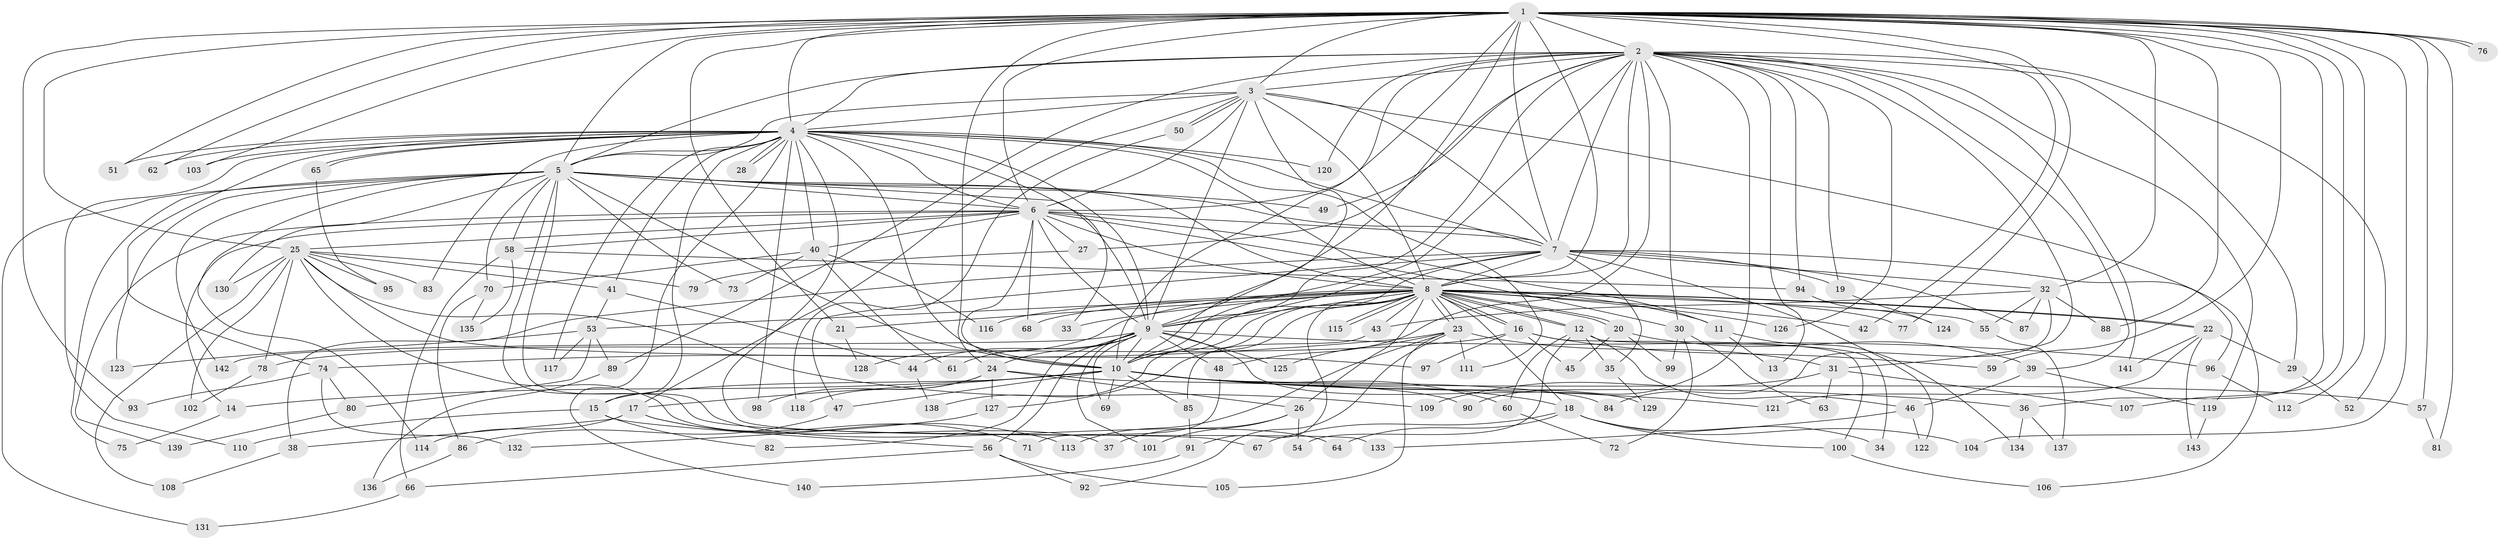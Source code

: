 // Generated by graph-tools (version 1.1) at 2025/10/02/27/25 16:10:56]
// undirected, 143 vertices, 311 edges
graph export_dot {
graph [start="1"]
  node [color=gray90,style=filled];
  1;
  2;
  3;
  4;
  5;
  6;
  7;
  8;
  9;
  10;
  11;
  12;
  13;
  14;
  15;
  16;
  17;
  18;
  19;
  20;
  21;
  22;
  23;
  24;
  25;
  26;
  27;
  28;
  29;
  30;
  31;
  32;
  33;
  34;
  35;
  36;
  37;
  38;
  39;
  40;
  41;
  42;
  43;
  44;
  45;
  46;
  47;
  48;
  49;
  50;
  51;
  52;
  53;
  54;
  55;
  56;
  57;
  58;
  59;
  60;
  61;
  62;
  63;
  64;
  65;
  66;
  67;
  68;
  69;
  70;
  71;
  72;
  73;
  74;
  75;
  76;
  77;
  78;
  79;
  80;
  81;
  82;
  83;
  84;
  85;
  86;
  87;
  88;
  89;
  90;
  91;
  92;
  93;
  94;
  95;
  96;
  97;
  98;
  99;
  100;
  101;
  102;
  103;
  104;
  105;
  106;
  107;
  108;
  109;
  110;
  111;
  112;
  113;
  114;
  115;
  116;
  117;
  118;
  119;
  120;
  121;
  122;
  123;
  124;
  125;
  126;
  127;
  128;
  129;
  130;
  131;
  132;
  133;
  134;
  135;
  136;
  137;
  138;
  139;
  140;
  141;
  142;
  143;
  1 -- 2;
  1 -- 3;
  1 -- 4;
  1 -- 5;
  1 -- 6;
  1 -- 7;
  1 -- 8;
  1 -- 9;
  1 -- 10;
  1 -- 21;
  1 -- 24;
  1 -- 25;
  1 -- 32;
  1 -- 36;
  1 -- 42;
  1 -- 51;
  1 -- 57;
  1 -- 59;
  1 -- 62;
  1 -- 76;
  1 -- 76;
  1 -- 77;
  1 -- 81;
  1 -- 88;
  1 -- 93;
  1 -- 103;
  1 -- 104;
  1 -- 107;
  1 -- 112;
  2 -- 3;
  2 -- 4;
  2 -- 5;
  2 -- 6;
  2 -- 7;
  2 -- 8;
  2 -- 9;
  2 -- 10;
  2 -- 13;
  2 -- 19;
  2 -- 27;
  2 -- 29;
  2 -- 30;
  2 -- 31;
  2 -- 39;
  2 -- 48;
  2 -- 49;
  2 -- 52;
  2 -- 89;
  2 -- 90;
  2 -- 94;
  2 -- 119;
  2 -- 120;
  2 -- 126;
  2 -- 141;
  3 -- 4;
  3 -- 5;
  3 -- 6;
  3 -- 7;
  3 -- 8;
  3 -- 9;
  3 -- 10;
  3 -- 17;
  3 -- 50;
  3 -- 50;
  3 -- 106;
  4 -- 5;
  4 -- 6;
  4 -- 7;
  4 -- 8;
  4 -- 9;
  4 -- 10;
  4 -- 15;
  4 -- 28;
  4 -- 28;
  4 -- 33;
  4 -- 40;
  4 -- 41;
  4 -- 51;
  4 -- 62;
  4 -- 65;
  4 -- 65;
  4 -- 74;
  4 -- 83;
  4 -- 98;
  4 -- 103;
  4 -- 110;
  4 -- 111;
  4 -- 117;
  4 -- 120;
  4 -- 133;
  4 -- 140;
  5 -- 6;
  5 -- 7;
  5 -- 8;
  5 -- 9;
  5 -- 10;
  5 -- 49;
  5 -- 58;
  5 -- 64;
  5 -- 67;
  5 -- 70;
  5 -- 73;
  5 -- 75;
  5 -- 114;
  5 -- 123;
  5 -- 130;
  5 -- 131;
  5 -- 142;
  6 -- 7;
  6 -- 8;
  6 -- 9;
  6 -- 10;
  6 -- 11;
  6 -- 14;
  6 -- 25;
  6 -- 27;
  6 -- 30;
  6 -- 40;
  6 -- 58;
  6 -- 68;
  6 -- 139;
  7 -- 8;
  7 -- 9;
  7 -- 10;
  7 -- 19;
  7 -- 32;
  7 -- 35;
  7 -- 38;
  7 -- 47;
  7 -- 87;
  7 -- 96;
  7 -- 122;
  8 -- 9;
  8 -- 10;
  8 -- 11;
  8 -- 12;
  8 -- 12;
  8 -- 16;
  8 -- 16;
  8 -- 18;
  8 -- 20;
  8 -- 20;
  8 -- 21;
  8 -- 22;
  8 -- 22;
  8 -- 23;
  8 -- 23;
  8 -- 26;
  8 -- 33;
  8 -- 42;
  8 -- 43;
  8 -- 53;
  8 -- 55;
  8 -- 68;
  8 -- 77;
  8 -- 91;
  8 -- 115;
  8 -- 115;
  8 -- 116;
  8 -- 126;
  8 -- 127;
  8 -- 128;
  8 -- 138;
  9 -- 10;
  9 -- 24;
  9 -- 44;
  9 -- 48;
  9 -- 56;
  9 -- 61;
  9 -- 69;
  9 -- 82;
  9 -- 96;
  9 -- 101;
  9 -- 125;
  9 -- 129;
  9 -- 142;
  10 -- 14;
  10 -- 15;
  10 -- 17;
  10 -- 18;
  10 -- 36;
  10 -- 47;
  10 -- 57;
  10 -- 60;
  10 -- 69;
  10 -- 84;
  10 -- 85;
  10 -- 121;
  11 -- 13;
  11 -- 134;
  12 -- 34;
  12 -- 35;
  12 -- 46;
  12 -- 54;
  12 -- 60;
  14 -- 75;
  15 -- 56;
  15 -- 82;
  15 -- 110;
  16 -- 45;
  16 -- 59;
  16 -- 78;
  16 -- 97;
  16 -- 100;
  17 -- 38;
  17 -- 71;
  17 -- 113;
  17 -- 114;
  18 -- 34;
  18 -- 64;
  18 -- 67;
  18 -- 100;
  18 -- 104;
  19 -- 124;
  20 -- 39;
  20 -- 45;
  20 -- 99;
  21 -- 128;
  22 -- 29;
  22 -- 121;
  22 -- 141;
  22 -- 143;
  23 -- 31;
  23 -- 74;
  23 -- 92;
  23 -- 105;
  23 -- 111;
  23 -- 113;
  23 -- 125;
  24 -- 26;
  24 -- 90;
  24 -- 98;
  24 -- 118;
  24 -- 127;
  25 -- 37;
  25 -- 41;
  25 -- 78;
  25 -- 79;
  25 -- 83;
  25 -- 95;
  25 -- 97;
  25 -- 102;
  25 -- 108;
  25 -- 109;
  25 -- 130;
  26 -- 37;
  26 -- 54;
  26 -- 101;
  27 -- 79;
  29 -- 52;
  30 -- 63;
  30 -- 72;
  30 -- 99;
  31 -- 63;
  31 -- 107;
  31 -- 109;
  32 -- 43;
  32 -- 55;
  32 -- 84;
  32 -- 87;
  32 -- 88;
  35 -- 129;
  36 -- 134;
  36 -- 137;
  38 -- 108;
  39 -- 46;
  39 -- 119;
  40 -- 61;
  40 -- 70;
  40 -- 73;
  40 -- 116;
  41 -- 44;
  41 -- 53;
  43 -- 85;
  44 -- 138;
  46 -- 122;
  46 -- 133;
  47 -- 86;
  48 -- 71;
  50 -- 118;
  53 -- 80;
  53 -- 89;
  53 -- 117;
  53 -- 123;
  55 -- 137;
  56 -- 66;
  56 -- 92;
  56 -- 105;
  57 -- 81;
  58 -- 66;
  58 -- 94;
  58 -- 135;
  60 -- 72;
  65 -- 95;
  66 -- 131;
  70 -- 86;
  70 -- 135;
  74 -- 80;
  74 -- 93;
  74 -- 132;
  78 -- 102;
  80 -- 139;
  85 -- 91;
  86 -- 136;
  89 -- 136;
  91 -- 140;
  94 -- 124;
  96 -- 112;
  100 -- 106;
  119 -- 143;
  127 -- 132;
}
